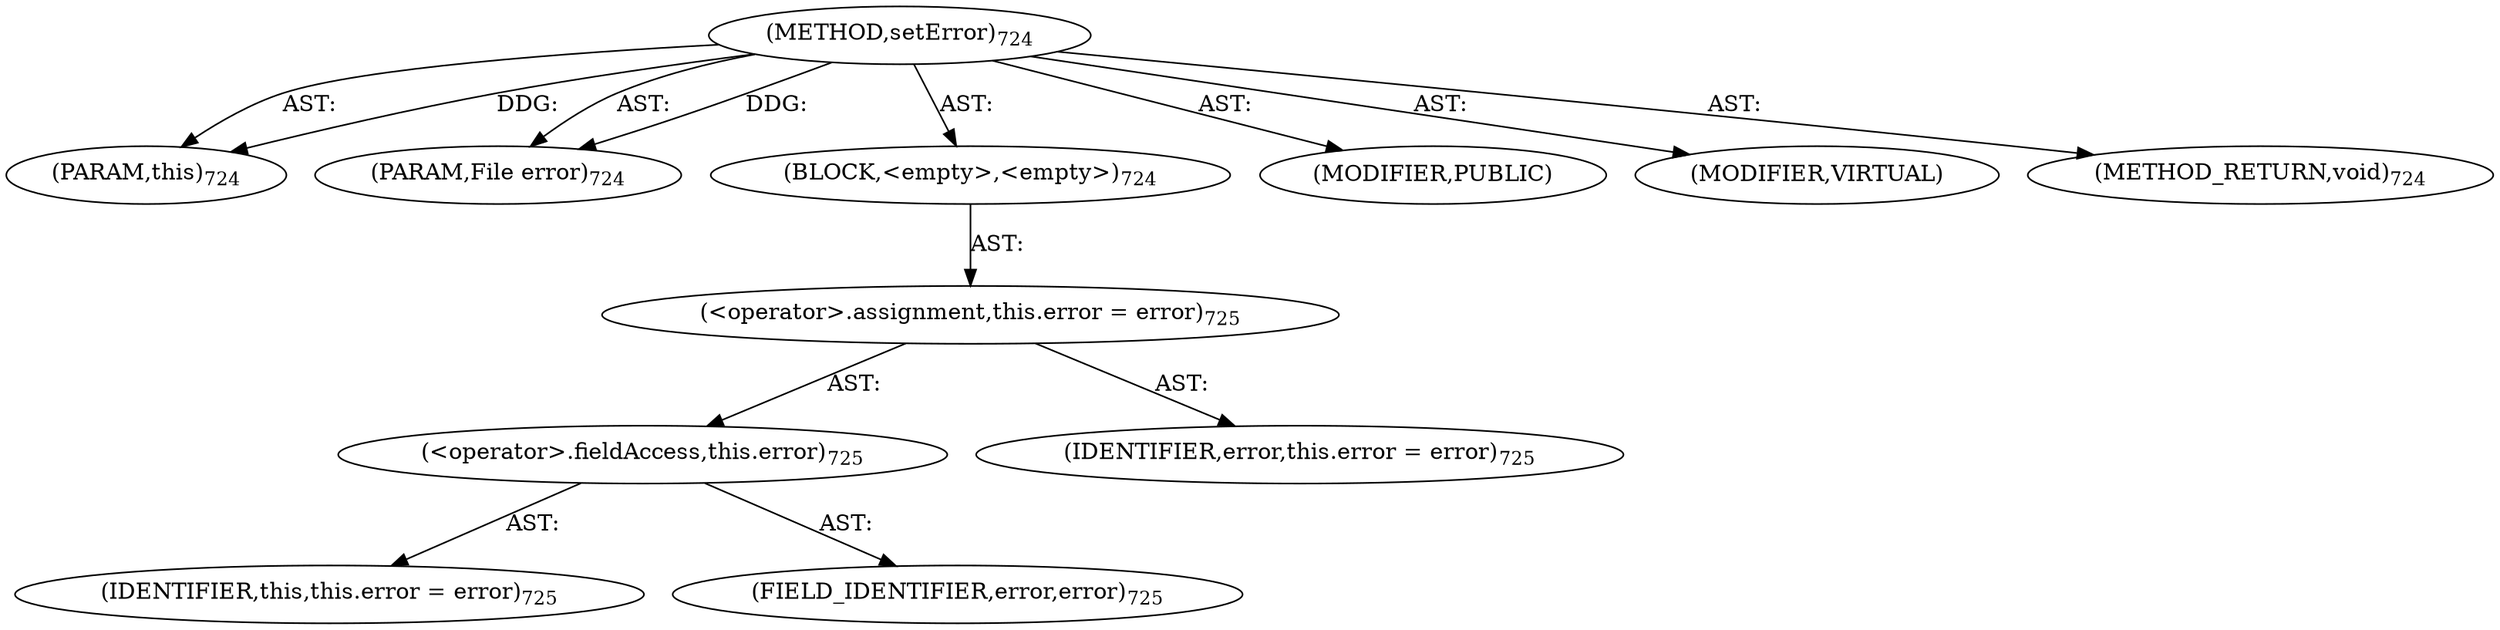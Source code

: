 digraph "setError" {  
"111669149728" [label = <(METHOD,setError)<SUB>724</SUB>> ]
"115964117018" [label = <(PARAM,this)<SUB>724</SUB>> ]
"115964117053" [label = <(PARAM,File error)<SUB>724</SUB>> ]
"25769803877" [label = <(BLOCK,&lt;empty&gt;,&lt;empty&gt;)<SUB>724</SUB>> ]
"30064771437" [label = <(&lt;operator&gt;.assignment,this.error = error)<SUB>725</SUB>> ]
"30064771438" [label = <(&lt;operator&gt;.fieldAccess,this.error)<SUB>725</SUB>> ]
"68719476800" [label = <(IDENTIFIER,this,this.error = error)<SUB>725</SUB>> ]
"55834574940" [label = <(FIELD_IDENTIFIER,error,error)<SUB>725</SUB>> ]
"68719477053" [label = <(IDENTIFIER,error,this.error = error)<SUB>725</SUB>> ]
"133143986266" [label = <(MODIFIER,PUBLIC)> ]
"133143986267" [label = <(MODIFIER,VIRTUAL)> ]
"128849018912" [label = <(METHOD_RETURN,void)<SUB>724</SUB>> ]
  "111669149728" -> "115964117018"  [ label = "AST: "] 
  "111669149728" -> "115964117053"  [ label = "AST: "] 
  "111669149728" -> "25769803877"  [ label = "AST: "] 
  "111669149728" -> "133143986266"  [ label = "AST: "] 
  "111669149728" -> "133143986267"  [ label = "AST: "] 
  "111669149728" -> "128849018912"  [ label = "AST: "] 
  "25769803877" -> "30064771437"  [ label = "AST: "] 
  "30064771437" -> "30064771438"  [ label = "AST: "] 
  "30064771437" -> "68719477053"  [ label = "AST: "] 
  "30064771438" -> "68719476800"  [ label = "AST: "] 
  "30064771438" -> "55834574940"  [ label = "AST: "] 
  "111669149728" -> "115964117018"  [ label = "DDG: "] 
  "111669149728" -> "115964117053"  [ label = "DDG: "] 
}
